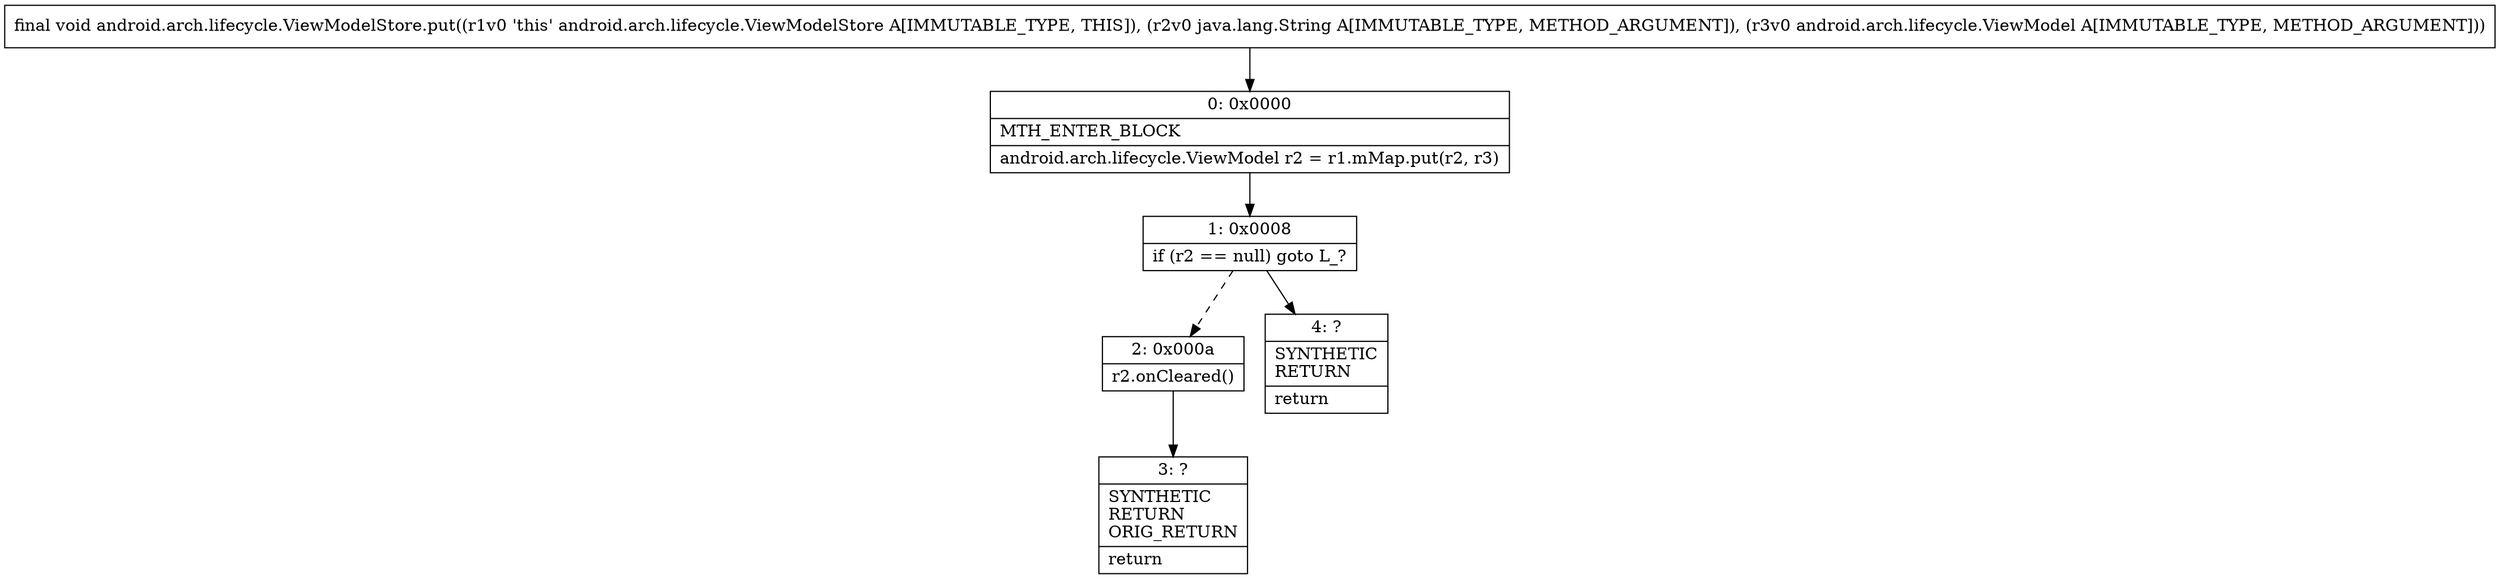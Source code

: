 digraph "CFG forandroid.arch.lifecycle.ViewModelStore.put(Ljava\/lang\/String;Landroid\/arch\/lifecycle\/ViewModel;)V" {
Node_0 [shape=record,label="{0\:\ 0x0000|MTH_ENTER_BLOCK\l|android.arch.lifecycle.ViewModel r2 = r1.mMap.put(r2, r3)\l}"];
Node_1 [shape=record,label="{1\:\ 0x0008|if (r2 == null) goto L_?\l}"];
Node_2 [shape=record,label="{2\:\ 0x000a|r2.onCleared()\l}"];
Node_3 [shape=record,label="{3\:\ ?|SYNTHETIC\lRETURN\lORIG_RETURN\l|return\l}"];
Node_4 [shape=record,label="{4\:\ ?|SYNTHETIC\lRETURN\l|return\l}"];
MethodNode[shape=record,label="{final void android.arch.lifecycle.ViewModelStore.put((r1v0 'this' android.arch.lifecycle.ViewModelStore A[IMMUTABLE_TYPE, THIS]), (r2v0 java.lang.String A[IMMUTABLE_TYPE, METHOD_ARGUMENT]), (r3v0 android.arch.lifecycle.ViewModel A[IMMUTABLE_TYPE, METHOD_ARGUMENT])) }"];
MethodNode -> Node_0;
Node_0 -> Node_1;
Node_1 -> Node_2[style=dashed];
Node_1 -> Node_4;
Node_2 -> Node_3;
}

